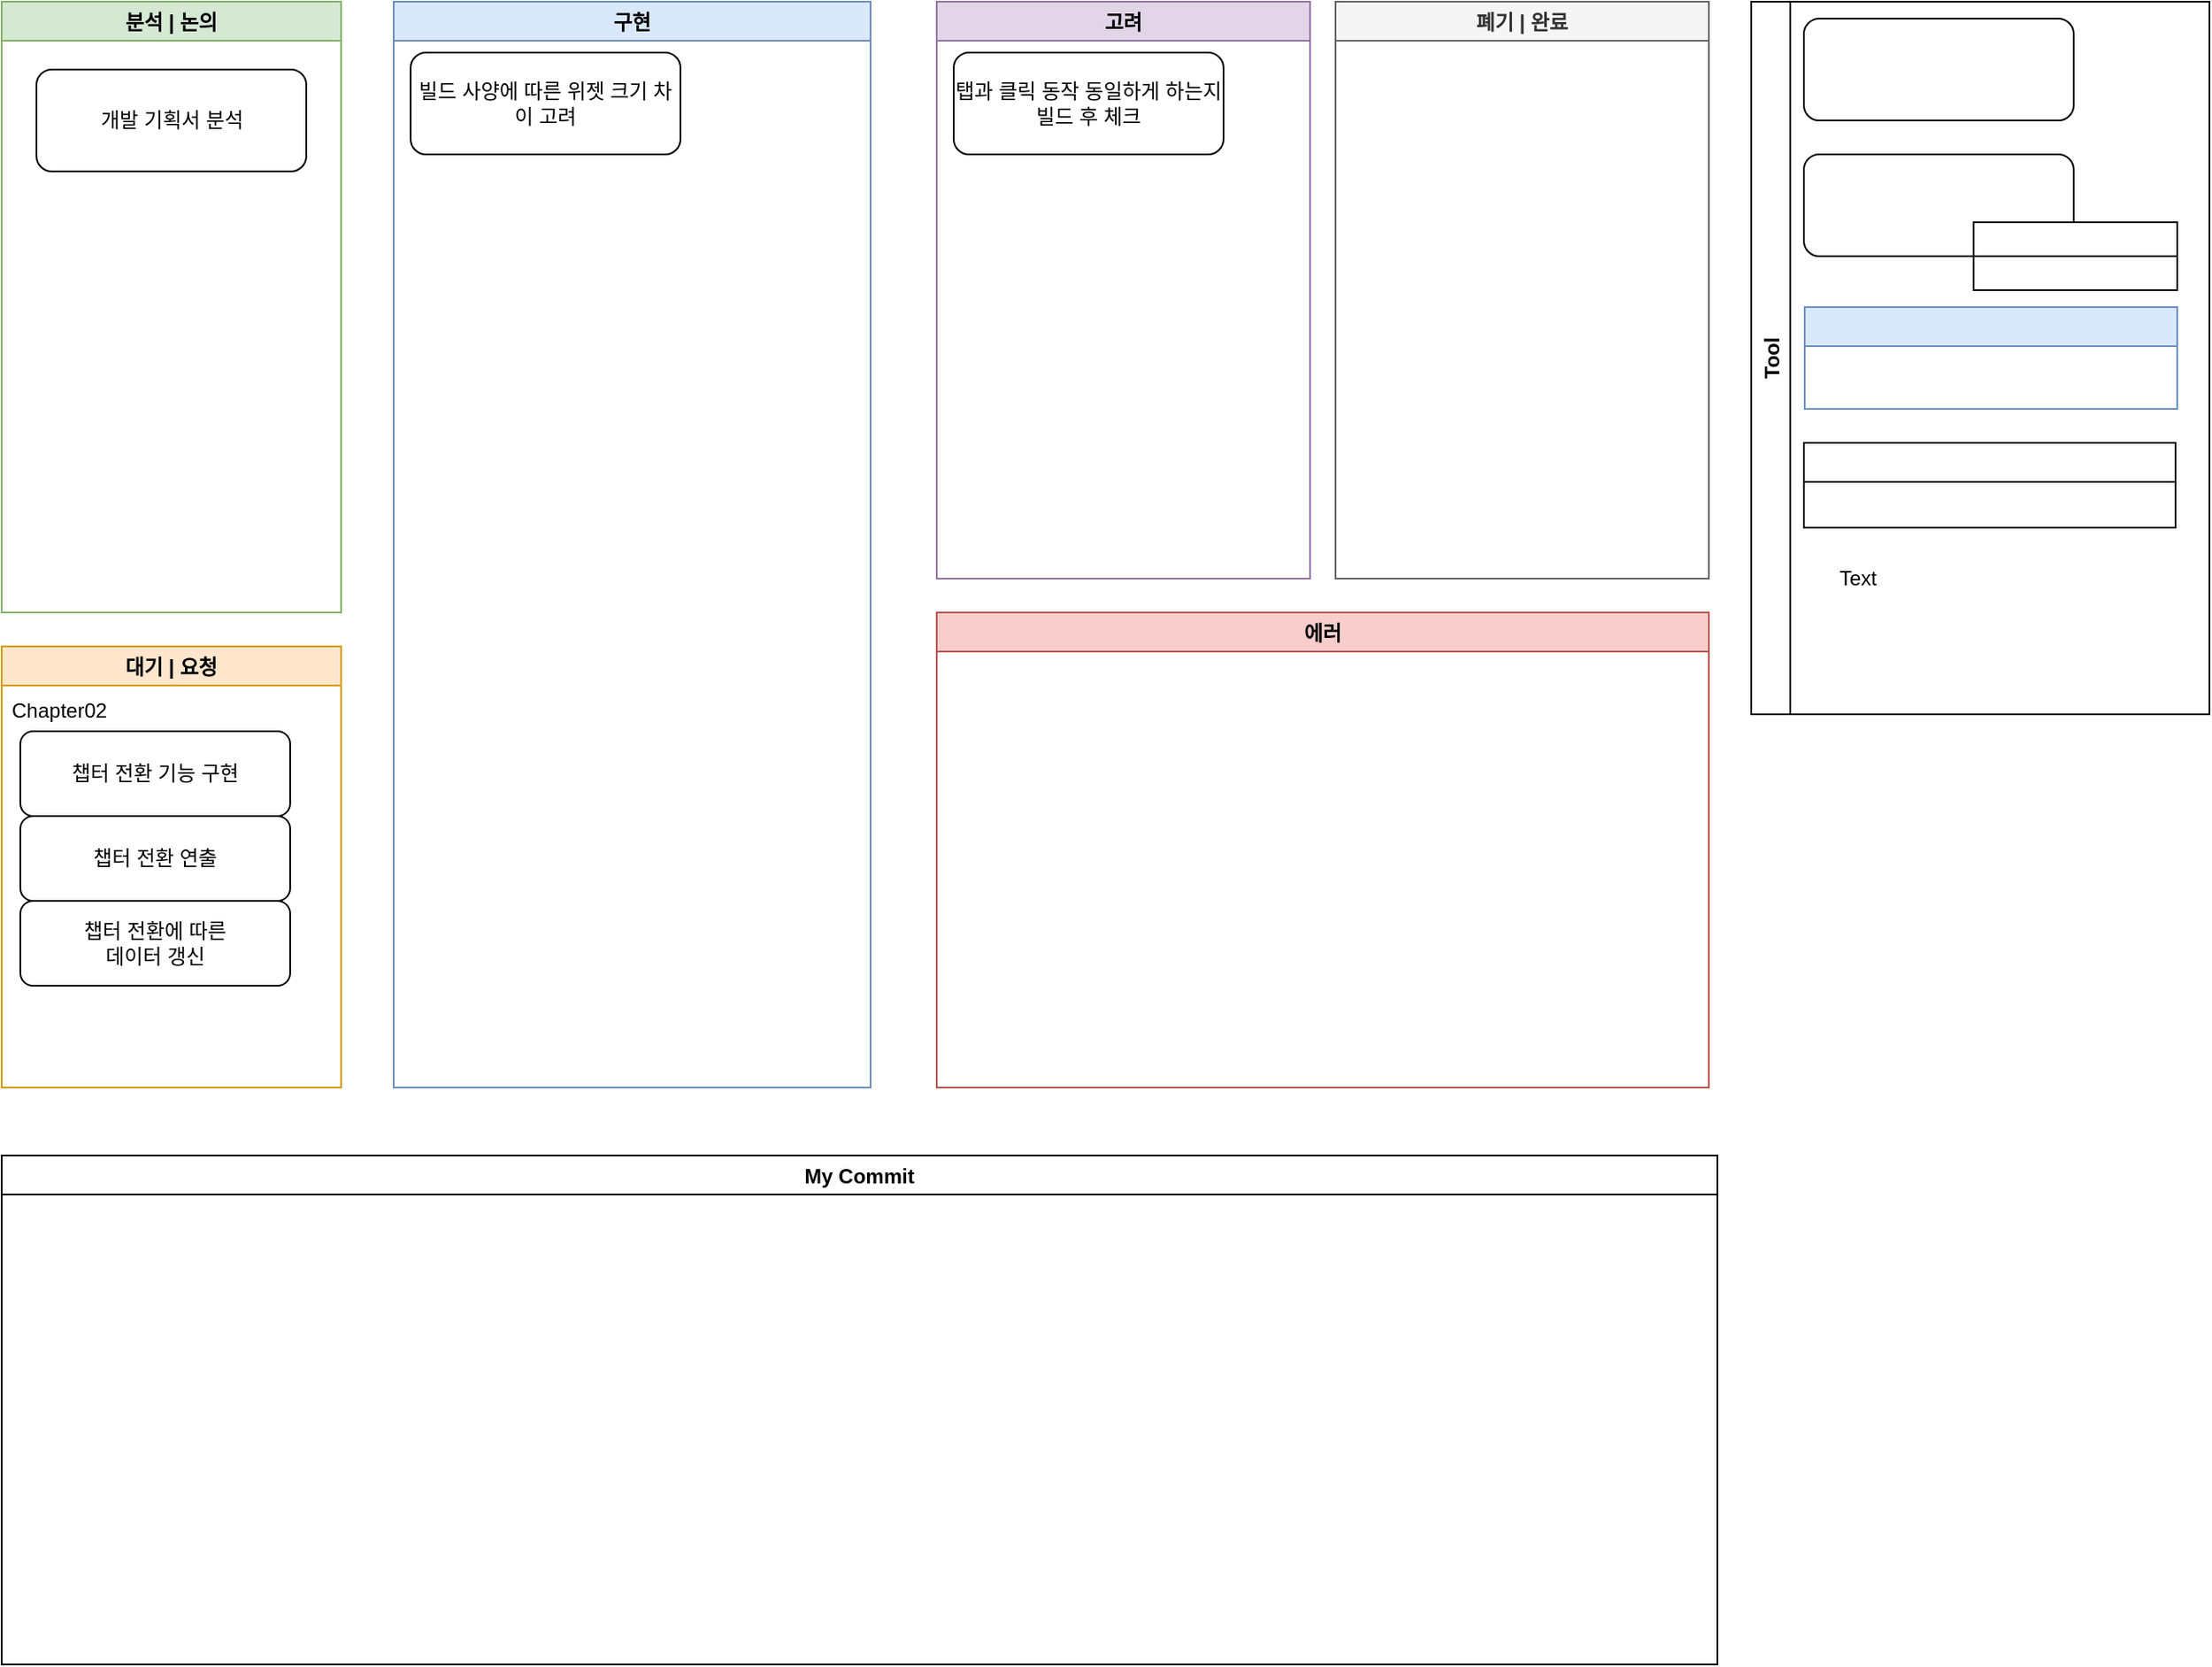 <mxfile version="15.0.3" type="device"><diagram id="sQ8EXhfYu_Z4RW1TYD9f" name="Page-1"><mxGraphModel dx="1422" dy="762" grid="1" gridSize="10" guides="1" tooltips="1" connect="1" arrows="1" fold="1" page="1" pageScale="1" pageWidth="827" pageHeight="1169" math="0" shadow="0"><root><mxCell id="0"/><mxCell id="1" parent="0"/><mxCell id="wOnGFkAYj0Utu0_wV-MN-16" value="구현" style="swimlane;fillColor=#dae8fc;strokeColor=#6c8ebf;" parent="1" vertex="1"><mxGeometry x="280" y="50" width="281" height="640" as="geometry"/></mxCell><mxCell id="9LwO-LkUxh3G3t5rObEv-1" value="&lt;span style=&quot;font-weight: normal&quot;&gt;빌드 사양에 따른 위젯 크기 차이 고려&lt;/span&gt;" style="rounded=1;whiteSpace=wrap;html=1;fontStyle=1" parent="wOnGFkAYj0Utu0_wV-MN-16" vertex="1"><mxGeometry x="10" y="30" width="159" height="60" as="geometry"/></mxCell><mxCell id="wOnGFkAYj0Utu0_wV-MN-17" value="분석 | 논의" style="swimlane;strokeColor=#82b366;fillColor=#D5E8D4;" parent="1" vertex="1"><mxGeometry x="49" y="50" width="200" height="360" as="geometry"/></mxCell><mxCell id="z8Xr_OUR0wq91qLGLAHK-1" value="개발 기획서 분석" style="rounded=1;whiteSpace=wrap;html=1;" parent="wOnGFkAYj0Utu0_wV-MN-17" vertex="1"><mxGeometry x="20.5" y="40" width="159" height="60" as="geometry"/></mxCell><mxCell id="wOnGFkAYj0Utu0_wV-MN-18" value="고려" style="swimlane;fillColor=#e1d5e7;strokeColor=#9673a6;" parent="1" vertex="1"><mxGeometry x="600" y="50" width="220" height="340" as="geometry"/></mxCell><mxCell id="Q_1iUYoQ5p1MuBt-z9QP-6" value="탭과 클릭 동작 동일하게 하는지 빌드 후 체크" style="rounded=1;whiteSpace=wrap;html=1;" parent="wOnGFkAYj0Utu0_wV-MN-18" vertex="1"><mxGeometry x="10" y="30" width="159" height="60" as="geometry"/></mxCell><mxCell id="MTrl5ynQiznJmTlUDSWs-4" value="대기 | 요청" style="swimlane;strokeColor=#d79b00;fillColor=#ffe6cc;" parent="1" vertex="1"><mxGeometry x="49" y="430" width="200" height="260" as="geometry"/></mxCell><mxCell id="WnLeDYoX6uJVnoE9373c-6" value="챕터 전환 기능 구현" style="rounded=1;whiteSpace=wrap;html=1;" parent="MTrl5ynQiznJmTlUDSWs-4" vertex="1"><mxGeometry x="11" y="50" width="159" height="50" as="geometry"/></mxCell><mxCell id="HvYllYfJPgA4yFFQ6uIk-2" value="챕터 전환 연출" style="rounded=1;whiteSpace=wrap;html=1;" parent="MTrl5ynQiznJmTlUDSWs-4" vertex="1"><mxGeometry x="11" y="100" width="159" height="50" as="geometry"/></mxCell><mxCell id="FxJjnwrfwzfUnKnukswe-5" value="Chapter02" style="text;strokeColor=none;fillColor=none;align=left;verticalAlign=top;spacingLeft=4;spacingRight=4;overflow=hidden;rotatable=0;points=[[0,0.5],[1,0.5]];portConstraint=eastwest;dashed=1;" parent="MTrl5ynQiznJmTlUDSWs-4" vertex="1"><mxGeometry y="24" width="69" height="26" as="geometry"/></mxCell><mxCell id="9LwO-LkUxh3G3t5rObEv-2" value="챕터 전환에 따른 &lt;br&gt;데이터 갱신" style="rounded=1;whiteSpace=wrap;html=1;" parent="MTrl5ynQiznJmTlUDSWs-4" vertex="1"><mxGeometry x="11" y="150" width="159" height="50" as="geometry"/></mxCell><mxCell id="9A0mLHsorhuxDrabdEOj-9" value="에러" style="swimlane;fillColor=#f8cecc;strokeColor=#b85450;" parent="1" vertex="1"><mxGeometry x="600" y="410" width="455" height="280" as="geometry"/></mxCell><mxCell id="hDPYIisuoytdxOGGVnbc-3" value="폐기 | 완료" style="swimlane;strokeColor=#666666;fillColor=#f5f5f5;fontColor=#333333;" parent="1" vertex="1"><mxGeometry x="835" y="50" width="220" height="340" as="geometry"/></mxCell><mxCell id="6kkVd8V_ymKgZ0_L0vxy-3" value="My Commit" style="swimlane;" parent="1" vertex="1"><mxGeometry x="49" y="730" width="1011" height="300" as="geometry"><mxRectangle x="49" y="720" width="100" height="23" as="alternateBounds"/></mxGeometry></mxCell><mxCell id="oumLD8d3DvaTa1NXrWpt-27" value="Tool" style="swimlane;horizontal=0;" parent="1" vertex="1"><mxGeometry x="1080" y="50" width="270" height="420" as="geometry"/></mxCell><mxCell id="oumLD8d3DvaTa1NXrWpt-25" value="" style="rounded=1;whiteSpace=wrap;html=1;" parent="oumLD8d3DvaTa1NXrWpt-27" vertex="1"><mxGeometry x="31" y="10" width="159" height="60" as="geometry"/></mxCell><mxCell id="oumLD8d3DvaTa1NXrWpt-31" value="" style="group" parent="oumLD8d3DvaTa1NXrWpt-27" vertex="1" connectable="0"><mxGeometry x="31" y="90" width="220" height="80" as="geometry"/></mxCell><mxCell id="oumLD8d3DvaTa1NXrWpt-28" value="" style="rounded=1;whiteSpace=wrap;html=1;" parent="oumLD8d3DvaTa1NXrWpt-31" vertex="1"><mxGeometry width="159" height="60" as="geometry"/></mxCell><mxCell id="oumLD8d3DvaTa1NXrWpt-29" value="" style="rounded=0;whiteSpace=wrap;html=1;" parent="oumLD8d3DvaTa1NXrWpt-31" vertex="1"><mxGeometry x="100" y="60" width="120" height="20" as="geometry"/></mxCell><mxCell id="oumLD8d3DvaTa1NXrWpt-30" value="" style="rounded=0;whiteSpace=wrap;html=1;" parent="oumLD8d3DvaTa1NXrWpt-31" vertex="1"><mxGeometry x="100" y="40" width="120" height="20" as="geometry"/></mxCell><mxCell id="oumLD8d3DvaTa1NXrWpt-32" value="" style="swimlane;fillColor=#dae8fc;strokeColor=#6c8ebf;" parent="oumLD8d3DvaTa1NXrWpt-27" vertex="1"><mxGeometry x="31.5" y="180" width="219.5" height="60" as="geometry"/></mxCell><mxCell id="oumLD8d3DvaTa1NXrWpt-34" value="" style="swimlane;" parent="oumLD8d3DvaTa1NXrWpt-27" vertex="1"><mxGeometry x="31" y="260" width="219" height="50" as="geometry"/></mxCell><mxCell id="Fb32EvJjGHJRLybvlaYY-3" value="Text" style="text;html=1;align=left;verticalAlign=middle;resizable=0;points=[];autosize=1;strokeColor=none;" parent="oumLD8d3DvaTa1NXrWpt-27" vertex="1"><mxGeometry x="50" y="330" width="40" height="20" as="geometry"/></mxCell></root></mxGraphModel></diagram></mxfile>
